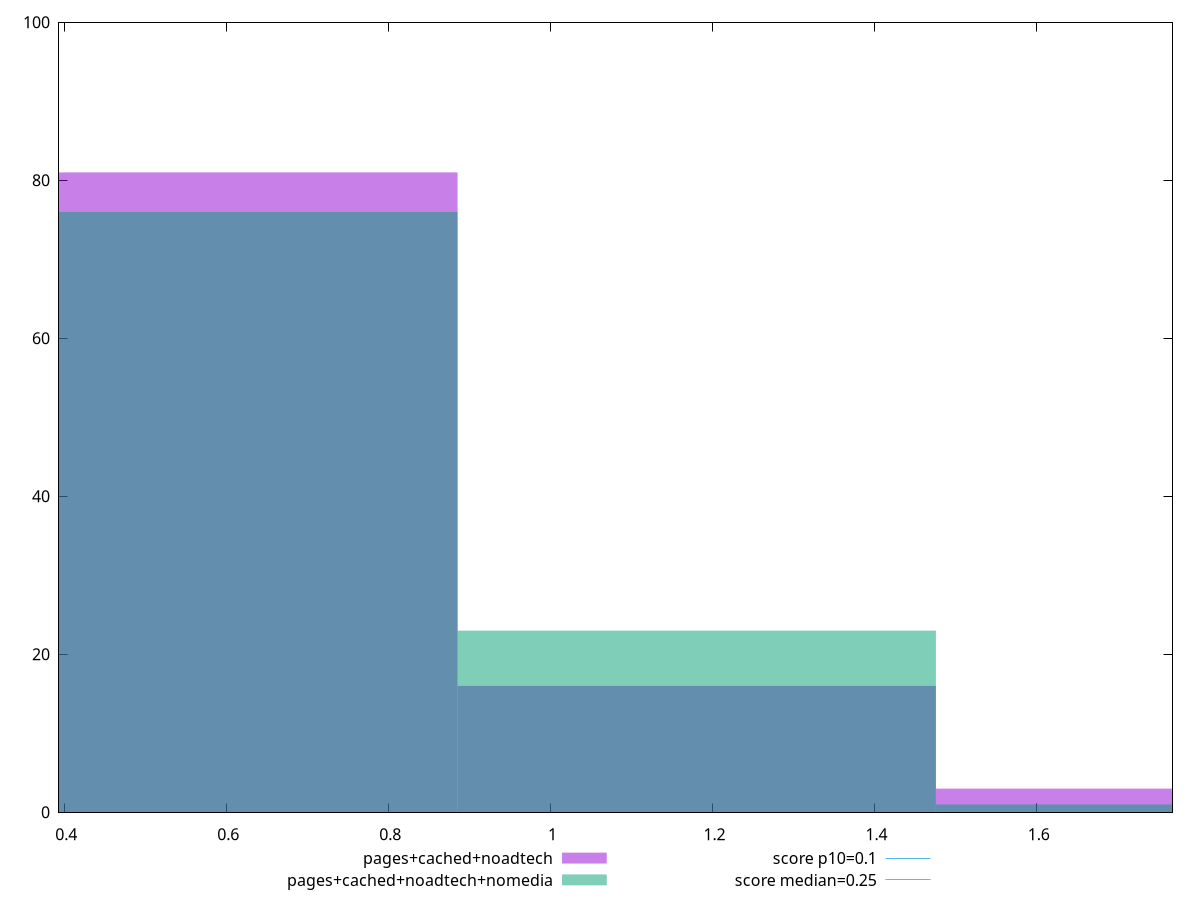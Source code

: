 reset

$pagesCachedNoadtech <<EOF
1.180539471100362 16
0.590269735550181 81
1.7708092066505432 3
EOF

$pagesCachedNoadtechNomedia <<EOF
1.180539471100362 23
0.590269735550181 76
1.7708092066505432 1
EOF

set key outside below
set boxwidth 0.590269735550181
set xrange [0.39359130859374997:1.7676270548502604]
set yrange [0:100]
set trange [0:100]
set style fill transparent solid 0.5 noborder

set parametric
set terminal svg size 640, 500 enhanced background rgb 'white'
set output "report_00026_2021-02-22T21:38:55.199Z/cumulative-layout-shift/comparison/histogram/2_vs_3.svg"

plot $pagesCachedNoadtech title "pages+cached+noadtech" with boxes, \
     $pagesCachedNoadtechNomedia title "pages+cached+noadtech+nomedia" with boxes, \
     0.1,t title "score p10=0.1", \
     0.25,t title "score median=0.25"

reset
